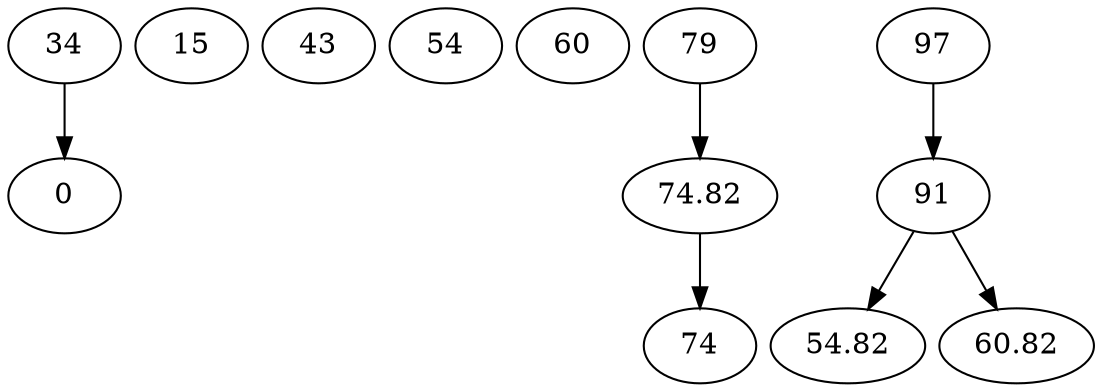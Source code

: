 digraph tree
{
	size="7.5,10"; 
	ratio=auto;
	node [fixedsize=false]; 
	nodesep=0.1;
	0 [label="0"];
	1 [label="15"];
	2 [label="34"];
	0 [label="0"];
	2 -> { 0; };
	3 [label="43"];
	4 [label="54"];
	5 [label="60"];
	6 [label="74"];
	7 [label="79"];
	9 [label="74.82"];
	7 -> { 9; };
	8 [label="54.82"];
	9 [label="74.82"];
	6 [label="74"];
	9 -> { 6; };
	10 [label="60.82"];
	11 [label="91"];
	8 [label="54.82"];
	10 [label="60.82"];
	11 -> { 8; 10; };
	12 [label="97"];
	11 [label="91"];
	12 -> { 11; };
}

